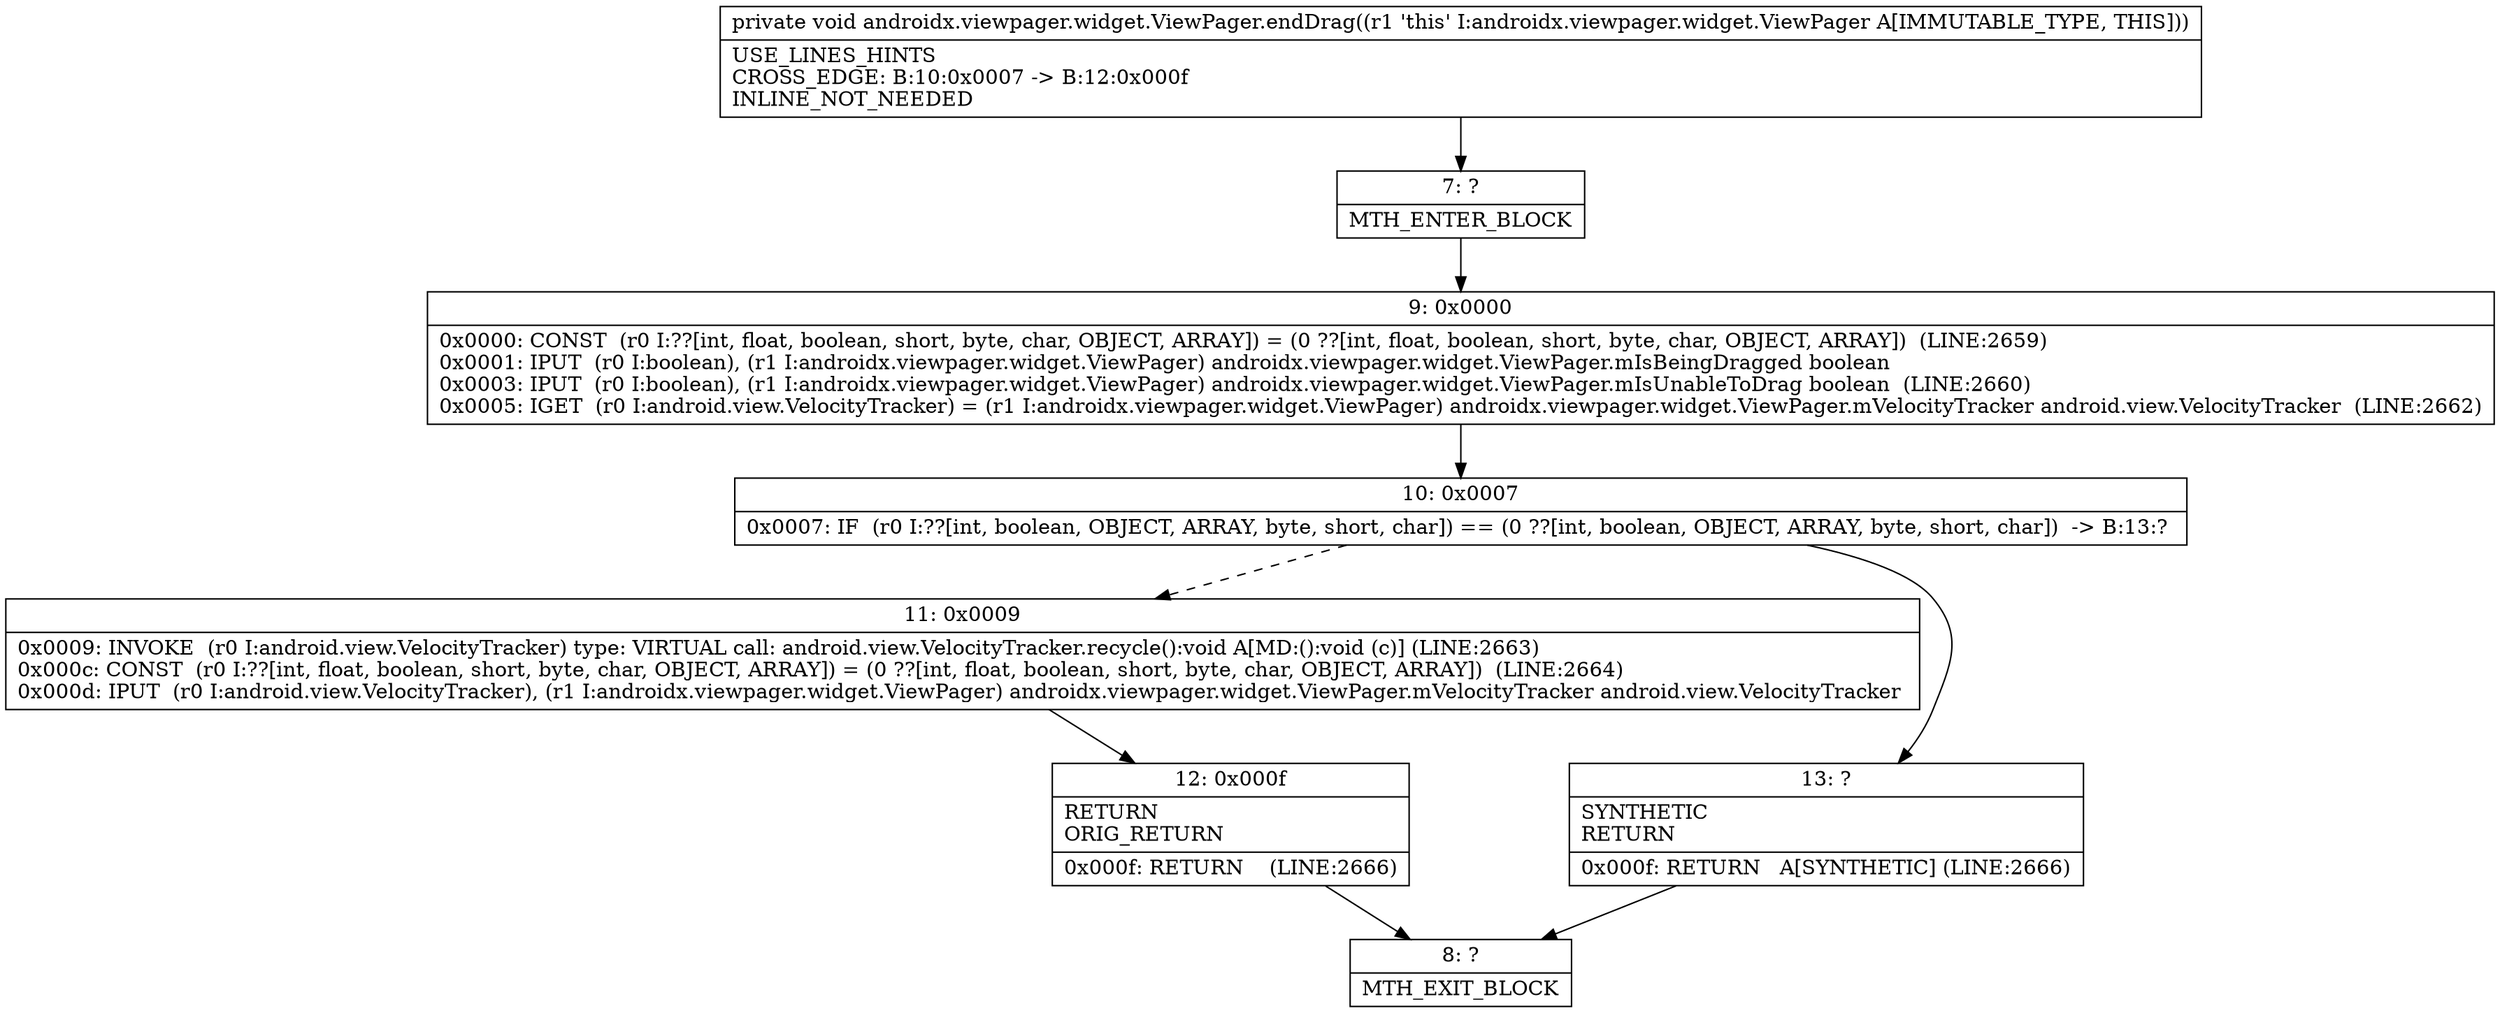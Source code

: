 digraph "CFG forandroidx.viewpager.widget.ViewPager.endDrag()V" {
Node_7 [shape=record,label="{7\:\ ?|MTH_ENTER_BLOCK\l}"];
Node_9 [shape=record,label="{9\:\ 0x0000|0x0000: CONST  (r0 I:??[int, float, boolean, short, byte, char, OBJECT, ARRAY]) = (0 ??[int, float, boolean, short, byte, char, OBJECT, ARRAY])  (LINE:2659)\l0x0001: IPUT  (r0 I:boolean), (r1 I:androidx.viewpager.widget.ViewPager) androidx.viewpager.widget.ViewPager.mIsBeingDragged boolean \l0x0003: IPUT  (r0 I:boolean), (r1 I:androidx.viewpager.widget.ViewPager) androidx.viewpager.widget.ViewPager.mIsUnableToDrag boolean  (LINE:2660)\l0x0005: IGET  (r0 I:android.view.VelocityTracker) = (r1 I:androidx.viewpager.widget.ViewPager) androidx.viewpager.widget.ViewPager.mVelocityTracker android.view.VelocityTracker  (LINE:2662)\l}"];
Node_10 [shape=record,label="{10\:\ 0x0007|0x0007: IF  (r0 I:??[int, boolean, OBJECT, ARRAY, byte, short, char]) == (0 ??[int, boolean, OBJECT, ARRAY, byte, short, char])  \-\> B:13:? \l}"];
Node_11 [shape=record,label="{11\:\ 0x0009|0x0009: INVOKE  (r0 I:android.view.VelocityTracker) type: VIRTUAL call: android.view.VelocityTracker.recycle():void A[MD:():void (c)] (LINE:2663)\l0x000c: CONST  (r0 I:??[int, float, boolean, short, byte, char, OBJECT, ARRAY]) = (0 ??[int, float, boolean, short, byte, char, OBJECT, ARRAY])  (LINE:2664)\l0x000d: IPUT  (r0 I:android.view.VelocityTracker), (r1 I:androidx.viewpager.widget.ViewPager) androidx.viewpager.widget.ViewPager.mVelocityTracker android.view.VelocityTracker \l}"];
Node_12 [shape=record,label="{12\:\ 0x000f|RETURN\lORIG_RETURN\l|0x000f: RETURN    (LINE:2666)\l}"];
Node_8 [shape=record,label="{8\:\ ?|MTH_EXIT_BLOCK\l}"];
Node_13 [shape=record,label="{13\:\ ?|SYNTHETIC\lRETURN\l|0x000f: RETURN   A[SYNTHETIC] (LINE:2666)\l}"];
MethodNode[shape=record,label="{private void androidx.viewpager.widget.ViewPager.endDrag((r1 'this' I:androidx.viewpager.widget.ViewPager A[IMMUTABLE_TYPE, THIS]))  | USE_LINES_HINTS\lCROSS_EDGE: B:10:0x0007 \-\> B:12:0x000f\lINLINE_NOT_NEEDED\l}"];
MethodNode -> Node_7;Node_7 -> Node_9;
Node_9 -> Node_10;
Node_10 -> Node_11[style=dashed];
Node_10 -> Node_13;
Node_11 -> Node_12;
Node_12 -> Node_8;
Node_13 -> Node_8;
}

